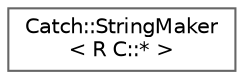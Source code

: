 digraph "Graphical Class Hierarchy"
{
 // LATEX_PDF_SIZE
  bgcolor="transparent";
  edge [fontname=Helvetica,fontsize=10,labelfontname=Helvetica,labelfontsize=10];
  node [fontname=Helvetica,fontsize=10,shape=box,height=0.2,width=0.4];
  rankdir="LR";
  Node0 [id="Node000000",label="Catch::StringMaker\l\< R C::* \>",height=0.2,width=0.4,color="grey40", fillcolor="white", style="filled",URL="$struct_catch_1_1_string_maker_3_01_r_01_c_1_1_5_01_4.html",tooltip=" "];
}
